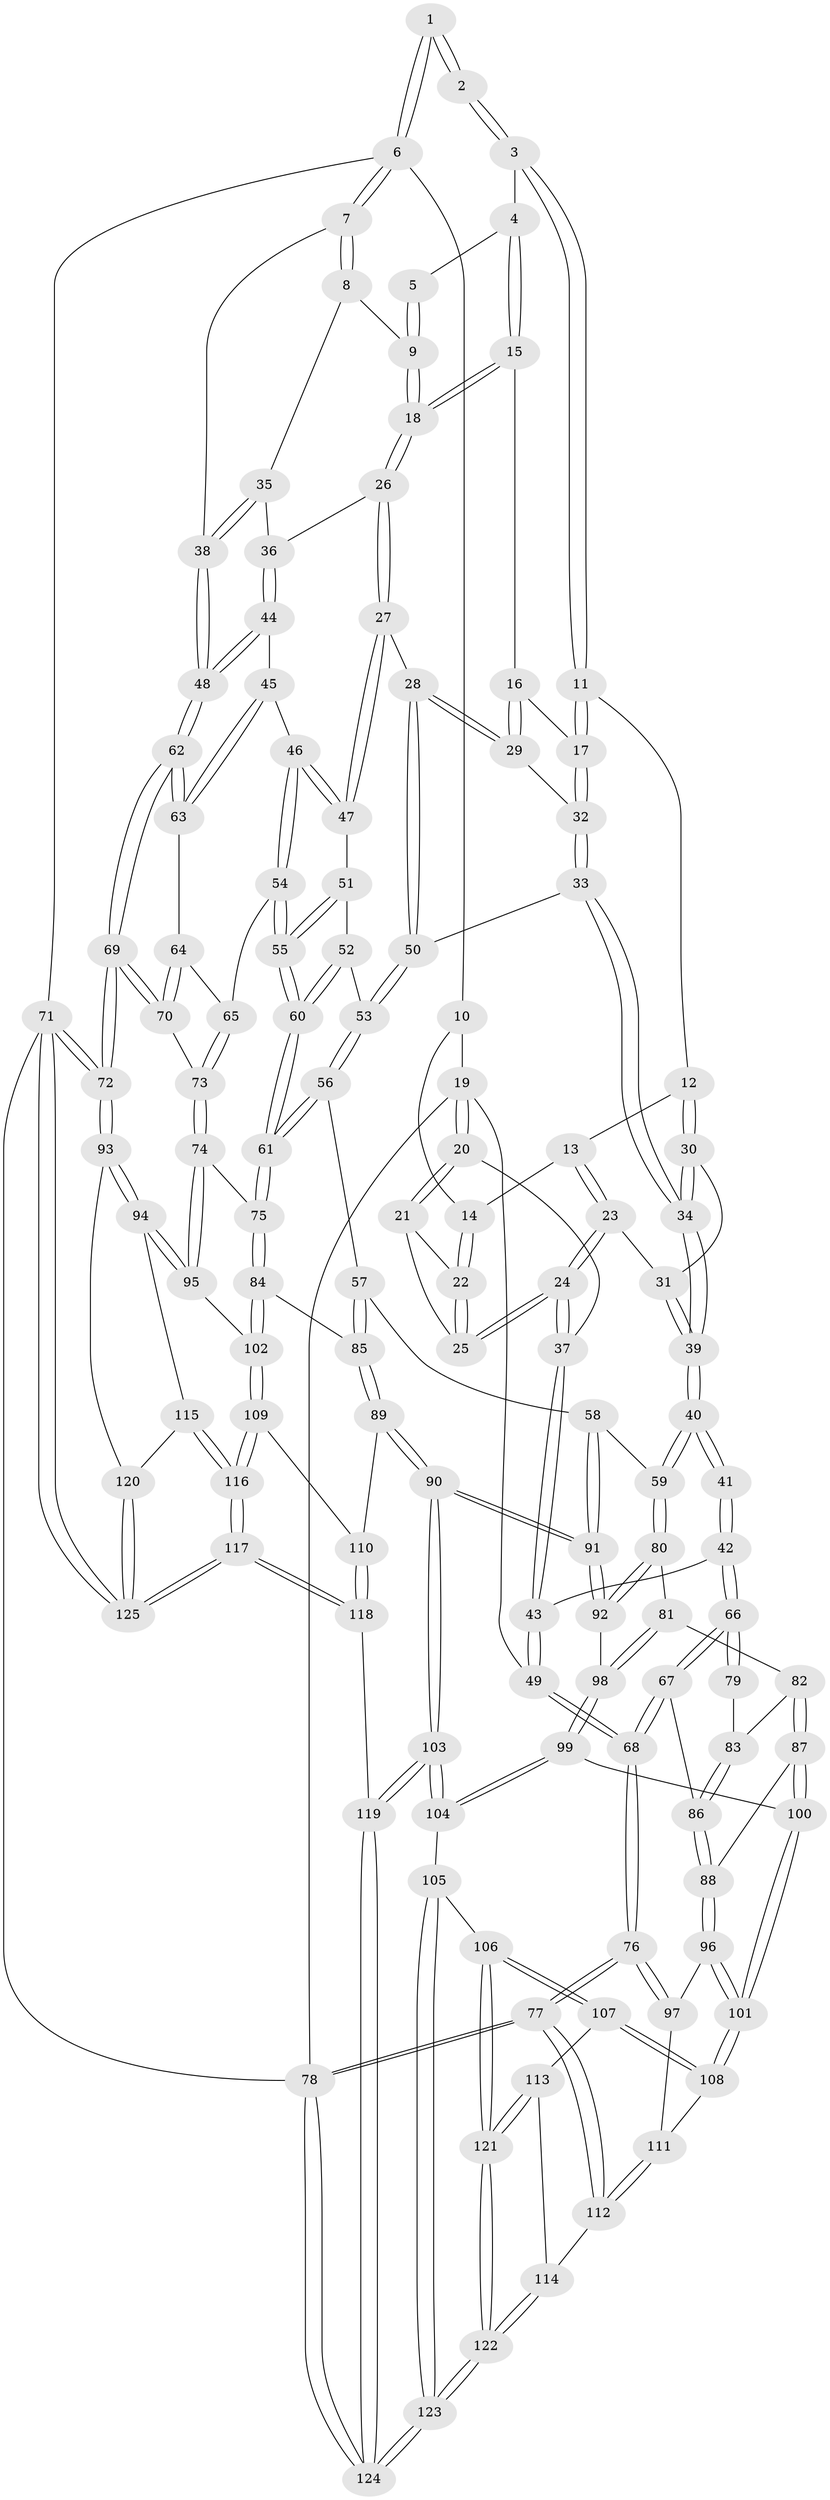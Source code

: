 // coarse degree distribution, {5: 0.26666666666666666, 4: 0.49333333333333335, 3: 0.16, 6: 0.06666666666666667, 2: 0.013333333333333334}
// Generated by graph-tools (version 1.1) at 2025/52/02/27/25 19:52:44]
// undirected, 125 vertices, 309 edges
graph export_dot {
graph [start="1"]
  node [color=gray90,style=filled];
  1 [pos="+0.7559629306260084+0"];
  2 [pos="+0.4829935243288387+0"];
  3 [pos="+0.5036898612750036+0"];
  4 [pos="+0.652544995038107+0.06729254677108339"];
  5 [pos="+0.749954891355391+0.027533316971282928"];
  6 [pos="+1+0"];
  7 [pos="+1+0"];
  8 [pos="+0.8573283998503686+0.1267870816362842"];
  9 [pos="+0.8356250891618955+0.13744620172836086"];
  10 [pos="+0.24749548258344636+0"];
  11 [pos="+0.47348377917544554+0.12451519623059923"];
  12 [pos="+0.4258704471139029+0.14961815564373396"];
  13 [pos="+0.3309673046850986+0.10987072203252746"];
  14 [pos="+0.2081614365053111+0"];
  15 [pos="+0.6614637870845386+0.11578221739967309"];
  16 [pos="+0.6260201563575951+0.17167680906297206"];
  17 [pos="+0.48527827238513865+0.1366391680596891"];
  18 [pos="+0.8197418247970101+0.1604266241383974"];
  19 [pos="+0+0.12016158025166308"];
  20 [pos="+0+0.12619056598287678"];
  21 [pos="+0.0039047289512678424+0.09206040647185988"];
  22 [pos="+0.20158668023229373+0.0035609327146257103"];
  23 [pos="+0.2510781533837856+0.23771214309476404"];
  24 [pos="+0.18539685913347387+0.21736384197384073"];
  25 [pos="+0.18614550532886115+0.1731663468164512"];
  26 [pos="+0.8040563814814616+0.21898150554424992"];
  27 [pos="+0.690468468090487+0.29970088255479527"];
  28 [pos="+0.678595429847954+0.29997979120536705"];
  29 [pos="+0.6695040381558405+0.28705510425162256"];
  30 [pos="+0.3833853460505755+0.21124278817782538"];
  31 [pos="+0.2532491452205515+0.23881830871321458"];
  32 [pos="+0.5105580073389567+0.22122136363609585"];
  33 [pos="+0.48145049662735123+0.3588088845746844"];
  34 [pos="+0.43681867044224704+0.37598148211040716"];
  35 [pos="+0.9557658227489441+0.2532286564974579"];
  36 [pos="+0.865183256928617+0.28047702603447294"];
  37 [pos="+0.1594063795671904+0.23585835293749585"];
  38 [pos="+1+0.25173620260923096"];
  39 [pos="+0.3585947433141339+0.4599369927491617"];
  40 [pos="+0.344937677801249+0.4959174088776659"];
  41 [pos="+0.2851294091366606+0.48707159866817606"];
  42 [pos="+0.09366724611892101+0.3846522471896595"];
  43 [pos="+0.09058278861080106+0.38033663837471077"];
  44 [pos="+0.8875309237015399+0.3372125718459523"];
  45 [pos="+0.8713404803469519+0.4163984961843005"];
  46 [pos="+0.8382959054729885+0.43095542025315947"];
  47 [pos="+0.7497863407712376+0.3748184368109627"];
  48 [pos="+1+0.2853550118423607"];
  49 [pos="+0+0.34729497035317275"];
  50 [pos="+0.6048851052630931+0.369153100037046"];
  51 [pos="+0.7249496936477865+0.43444798218589886"];
  52 [pos="+0.664472789721789+0.45992715985773597"];
  53 [pos="+0.6132774779457323+0.41972276264321207"];
  54 [pos="+0.7941042156682938+0.5358622198907981"];
  55 [pos="+0.7446552536716585+0.5439096518277728"];
  56 [pos="+0.5604917145772854+0.5509214363110675"];
  57 [pos="+0.4646819708473311+0.5446513705839248"];
  58 [pos="+0.3572584609774958+0.5152336377481953"];
  59 [pos="+0.35168291748924363+0.5112055824928992"];
  60 [pos="+0.7272187639615012+0.5502453093901172"];
  61 [pos="+0.6488101987897337+0.6284316079372096"];
  62 [pos="+1+0.4984426964828692"];
  63 [pos="+0.9663334343748355+0.4585441205684193"];
  64 [pos="+0.9137649014993658+0.5143756934158106"];
  65 [pos="+0.7968654325248445+0.5384205998587034"];
  66 [pos="+0.05655774066160743+0.5885295553794279"];
  67 [pos="+0.05254264729256603+0.5955687008254442"];
  68 [pos="+0+0.6173963496077156"];
  69 [pos="+1+0.7633500760297923"];
  70 [pos="+0.8747339928478146+0.6161601909237578"];
  71 [pos="+1+1"];
  72 [pos="+1+0.7751824610857214"];
  73 [pos="+0.8631140945553063+0.6124199776190097"];
  74 [pos="+0.7499071955889389+0.7215903989533983"];
  75 [pos="+0.6492263106218554+0.6448975399888599"];
  76 [pos="+0+0.8244153484666196"];
  77 [pos="+0+1"];
  78 [pos="+0+1"];
  79 [pos="+0.2493031218798745+0.5096524654500062"];
  80 [pos="+0.2813905841164594+0.641257271605907"];
  81 [pos="+0.2786230668473986+0.6448160079767337"];
  82 [pos="+0.2174487347768288+0.650973237897212"];
  83 [pos="+0.14869128794482553+0.6253763289376184"];
  84 [pos="+0.5750768190317627+0.7304010731781091"];
  85 [pos="+0.5418034881048707+0.7608197522763708"];
  86 [pos="+0.08558311363480878+0.6338993354992948"];
  87 [pos="+0.13710447911653048+0.7194410105059893"];
  88 [pos="+0.10201623984766792+0.7013845852795457"];
  89 [pos="+0.5146343293269245+0.7968414637702089"];
  90 [pos="+0.4805117754292646+0.8132810852085858"];
  91 [pos="+0.46339577101043133+0.7944216292181592"];
  92 [pos="+0.4001626480232612+0.771369433551411"];
  93 [pos="+1+0.776350098412479"];
  94 [pos="+0.7970221749124817+0.8072623756060656"];
  95 [pos="+0.7836087063488333+0.8012423235208435"];
  96 [pos="+0.05792881899411785+0.7484107592752487"];
  97 [pos="+0+0.7917937352882783"];
  98 [pos="+0.25834108207856515+0.7497949301348427"];
  99 [pos="+0.23028615333033536+0.7846344656822655"];
  100 [pos="+0.19682357108162019+0.7837996559954301"];
  101 [pos="+0.1425597980803822+0.8325908723832234"];
  102 [pos="+0.7426859789463774+0.822197204768937"];
  103 [pos="+0.43275267856370964+0.9307999788091832"];
  104 [pos="+0.28631783270617356+0.8843305842475997"];
  105 [pos="+0.250346118520836+0.9092866336311332"];
  106 [pos="+0.23479645198819402+0.9121034753553865"];
  107 [pos="+0.13276539926908715+0.8844615516063139"];
  108 [pos="+0.13383197379040104+0.8456487801744815"];
  109 [pos="+0.683504866866712+0.8636291227172593"];
  110 [pos="+0.6306248163387068+0.8506972928994867"];
  111 [pos="+0.04864580343298245+0.8268510429901759"];
  112 [pos="+0.07189332983241262+0.9230286048657499"];
  113 [pos="+0.12166356147451056+0.9040867981759773"];
  114 [pos="+0.09264477466447857+0.9201531106147177"];
  115 [pos="+0.7998082121002676+0.901279834985968"];
  116 [pos="+0.6902543692500707+0.9708979380907087"];
  117 [pos="+0.6324059133378979+1"];
  118 [pos="+0.5523999552399751+1"];
  119 [pos="+0.48323952291727346+1"];
  120 [pos="+0.8309106553053481+0.9680388629666322"];
  121 [pos="+0.16866164842109355+0.9676023221643227"];
  122 [pos="+0.16699413588790774+1"];
  123 [pos="+0.17725068696468013+1"];
  124 [pos="+0.17724553129336573+1"];
  125 [pos="+0.7554277673532019+1"];
  1 -- 2;
  1 -- 2;
  1 -- 6;
  1 -- 6;
  2 -- 3;
  2 -- 3;
  3 -- 4;
  3 -- 11;
  3 -- 11;
  4 -- 5;
  4 -- 15;
  4 -- 15;
  5 -- 9;
  5 -- 9;
  6 -- 7;
  6 -- 7;
  6 -- 10;
  6 -- 71;
  7 -- 8;
  7 -- 8;
  7 -- 38;
  8 -- 9;
  8 -- 35;
  9 -- 18;
  9 -- 18;
  10 -- 14;
  10 -- 19;
  11 -- 12;
  11 -- 17;
  11 -- 17;
  12 -- 13;
  12 -- 30;
  12 -- 30;
  13 -- 14;
  13 -- 23;
  13 -- 23;
  14 -- 22;
  14 -- 22;
  15 -- 16;
  15 -- 18;
  15 -- 18;
  16 -- 17;
  16 -- 29;
  16 -- 29;
  17 -- 32;
  17 -- 32;
  18 -- 26;
  18 -- 26;
  19 -- 20;
  19 -- 20;
  19 -- 49;
  19 -- 78;
  20 -- 21;
  20 -- 21;
  20 -- 37;
  21 -- 22;
  21 -- 25;
  22 -- 25;
  22 -- 25;
  23 -- 24;
  23 -- 24;
  23 -- 31;
  24 -- 25;
  24 -- 25;
  24 -- 37;
  24 -- 37;
  26 -- 27;
  26 -- 27;
  26 -- 36;
  27 -- 28;
  27 -- 47;
  27 -- 47;
  28 -- 29;
  28 -- 29;
  28 -- 50;
  28 -- 50;
  29 -- 32;
  30 -- 31;
  30 -- 34;
  30 -- 34;
  31 -- 39;
  31 -- 39;
  32 -- 33;
  32 -- 33;
  33 -- 34;
  33 -- 34;
  33 -- 50;
  34 -- 39;
  34 -- 39;
  35 -- 36;
  35 -- 38;
  35 -- 38;
  36 -- 44;
  36 -- 44;
  37 -- 43;
  37 -- 43;
  38 -- 48;
  38 -- 48;
  39 -- 40;
  39 -- 40;
  40 -- 41;
  40 -- 41;
  40 -- 59;
  40 -- 59;
  41 -- 42;
  41 -- 42;
  42 -- 43;
  42 -- 66;
  42 -- 66;
  43 -- 49;
  43 -- 49;
  44 -- 45;
  44 -- 48;
  44 -- 48;
  45 -- 46;
  45 -- 63;
  45 -- 63;
  46 -- 47;
  46 -- 47;
  46 -- 54;
  46 -- 54;
  47 -- 51;
  48 -- 62;
  48 -- 62;
  49 -- 68;
  49 -- 68;
  50 -- 53;
  50 -- 53;
  51 -- 52;
  51 -- 55;
  51 -- 55;
  52 -- 53;
  52 -- 60;
  52 -- 60;
  53 -- 56;
  53 -- 56;
  54 -- 55;
  54 -- 55;
  54 -- 65;
  55 -- 60;
  55 -- 60;
  56 -- 57;
  56 -- 61;
  56 -- 61;
  57 -- 58;
  57 -- 85;
  57 -- 85;
  58 -- 59;
  58 -- 91;
  58 -- 91;
  59 -- 80;
  59 -- 80;
  60 -- 61;
  60 -- 61;
  61 -- 75;
  61 -- 75;
  62 -- 63;
  62 -- 63;
  62 -- 69;
  62 -- 69;
  63 -- 64;
  64 -- 65;
  64 -- 70;
  64 -- 70;
  65 -- 73;
  65 -- 73;
  66 -- 67;
  66 -- 67;
  66 -- 79;
  66 -- 79;
  67 -- 68;
  67 -- 68;
  67 -- 86;
  68 -- 76;
  68 -- 76;
  69 -- 70;
  69 -- 70;
  69 -- 72;
  69 -- 72;
  70 -- 73;
  71 -- 72;
  71 -- 72;
  71 -- 125;
  71 -- 125;
  71 -- 78;
  72 -- 93;
  72 -- 93;
  73 -- 74;
  73 -- 74;
  74 -- 75;
  74 -- 95;
  74 -- 95;
  75 -- 84;
  75 -- 84;
  76 -- 77;
  76 -- 77;
  76 -- 97;
  76 -- 97;
  77 -- 78;
  77 -- 78;
  77 -- 112;
  77 -- 112;
  78 -- 124;
  78 -- 124;
  79 -- 83;
  80 -- 81;
  80 -- 92;
  80 -- 92;
  81 -- 82;
  81 -- 98;
  81 -- 98;
  82 -- 83;
  82 -- 87;
  82 -- 87;
  83 -- 86;
  83 -- 86;
  84 -- 85;
  84 -- 102;
  84 -- 102;
  85 -- 89;
  85 -- 89;
  86 -- 88;
  86 -- 88;
  87 -- 88;
  87 -- 100;
  87 -- 100;
  88 -- 96;
  88 -- 96;
  89 -- 90;
  89 -- 90;
  89 -- 110;
  90 -- 91;
  90 -- 91;
  90 -- 103;
  90 -- 103;
  91 -- 92;
  91 -- 92;
  92 -- 98;
  93 -- 94;
  93 -- 94;
  93 -- 120;
  94 -- 95;
  94 -- 95;
  94 -- 115;
  95 -- 102;
  96 -- 97;
  96 -- 101;
  96 -- 101;
  97 -- 111;
  98 -- 99;
  98 -- 99;
  99 -- 100;
  99 -- 104;
  99 -- 104;
  100 -- 101;
  100 -- 101;
  101 -- 108;
  101 -- 108;
  102 -- 109;
  102 -- 109;
  103 -- 104;
  103 -- 104;
  103 -- 119;
  103 -- 119;
  104 -- 105;
  105 -- 106;
  105 -- 123;
  105 -- 123;
  106 -- 107;
  106 -- 107;
  106 -- 121;
  106 -- 121;
  107 -- 108;
  107 -- 108;
  107 -- 113;
  108 -- 111;
  109 -- 110;
  109 -- 116;
  109 -- 116;
  110 -- 118;
  110 -- 118;
  111 -- 112;
  111 -- 112;
  112 -- 114;
  113 -- 114;
  113 -- 121;
  113 -- 121;
  114 -- 122;
  114 -- 122;
  115 -- 116;
  115 -- 116;
  115 -- 120;
  116 -- 117;
  116 -- 117;
  117 -- 118;
  117 -- 118;
  117 -- 125;
  117 -- 125;
  118 -- 119;
  119 -- 124;
  119 -- 124;
  120 -- 125;
  120 -- 125;
  121 -- 122;
  121 -- 122;
  122 -- 123;
  122 -- 123;
  123 -- 124;
  123 -- 124;
}
